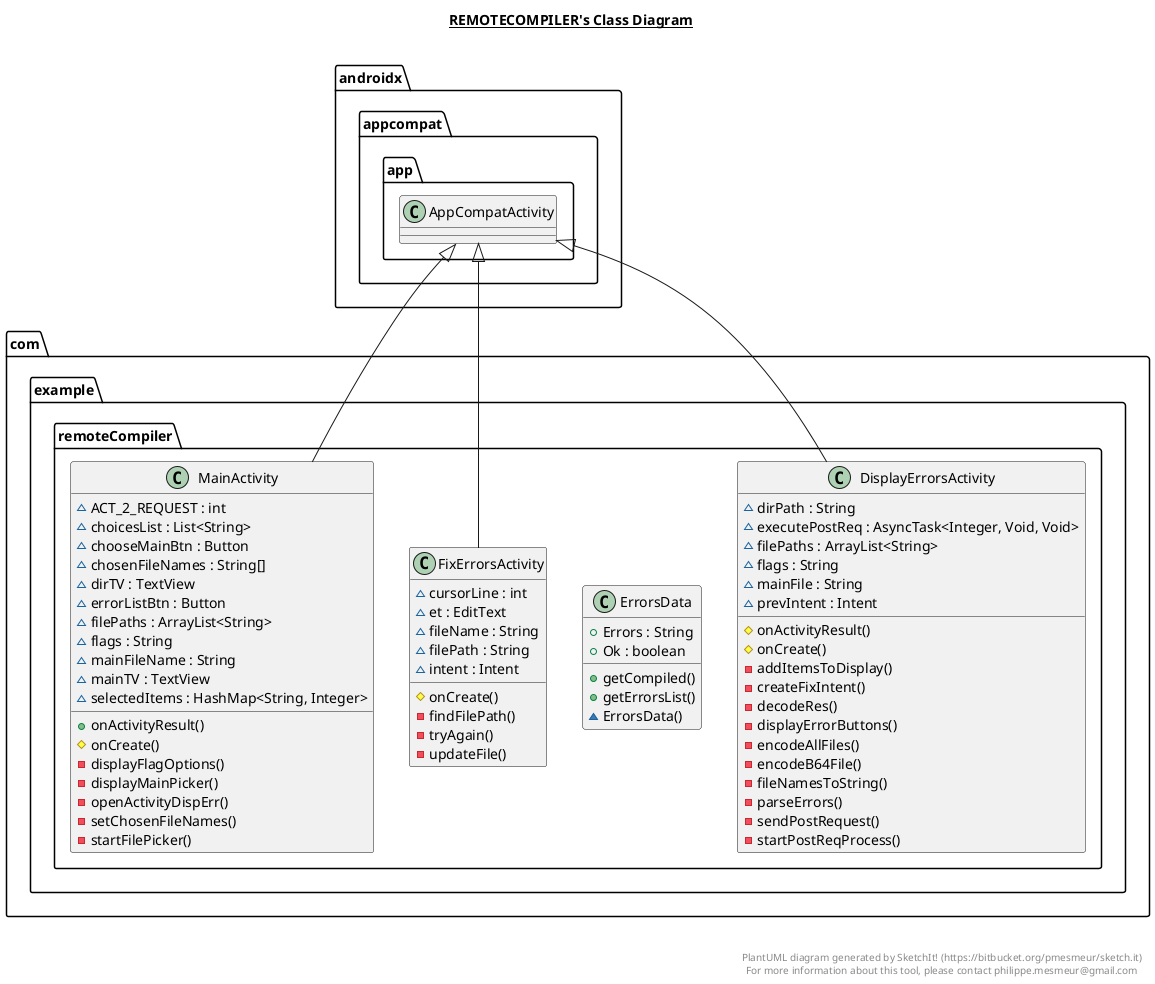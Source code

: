 @startuml

title __REMOTECOMPILER's Class Diagram__\n

  namespace com.example.remoteCompiler {
    class com.example.remoteCompiler.DisplayErrorsActivity {
        ~ dirPath : String
        ~ executePostReq : AsyncTask<Integer, Void, Void>
        ~ filePaths : ArrayList<String>
        ~ flags : String
        ~ mainFile : String
        ~ prevIntent : Intent
        # onActivityResult()
        # onCreate()
        - addItemsToDisplay()
        - createFixIntent()
        - decodeRes()
        - displayErrorButtons()
        - encodeAllFiles()
        - encodeB64File()
        - fileNamesToString()
        - parseErrors()
        - sendPostRequest()
        - startPostReqProcess()
    }
  }
  

  namespace com.example.remoteCompiler {
    class com.example.remoteCompiler.ErrorsData {
        + Errors : String
        + Ok : boolean
        + getCompiled()
        + getErrorsList()
        ~ ErrorsData()
    }
  }
  

  namespace com.example.remoteCompiler {
    class com.example.remoteCompiler.FixErrorsActivity {
        ~ cursorLine : int
        ~ et : EditText
        ~ fileName : String
        ~ filePath : String
        ~ intent : Intent
        # onCreate()
        - findFilePath()
        - tryAgain()
        - updateFile()
    }
  }
  

  namespace com.example.remoteCompiler {
    class com.example.remoteCompiler.MainActivity {
        ~ ACT_2_REQUEST : int
        ~ choicesList : List<String>
        ~ chooseMainBtn : Button
        ~ chosenFileNames : String[]
        ~ dirTV : TextView
        ~ errorListBtn : Button
        ~ filePaths : ArrayList<String>
        ~ flags : String
        ~ mainFileName : String
        ~ mainTV : TextView
        ~ selectedItems : HashMap<String, Integer>
        + onActivityResult()
        # onCreate()
        - displayFlagOptions()
        - displayMainPicker()
        - openActivityDispErr()
        - setChosenFileNames()
        - startFilePicker()
    }
  }
  

  com.example.remoteCompiler.DisplayErrorsActivity -up-|> androidx.appcompat.app.AppCompatActivity
  com.example.remoteCompiler.FixErrorsActivity -up-|> androidx.appcompat.app.AppCompatActivity
  com.example.remoteCompiler.MainActivity -up-|> androidx.appcompat.app.AppCompatActivity


right footer


PlantUML diagram generated by SketchIt! (https://bitbucket.org/pmesmeur/sketch.it)
For more information about this tool, please contact philippe.mesmeur@gmail.com
endfooter

@enduml
